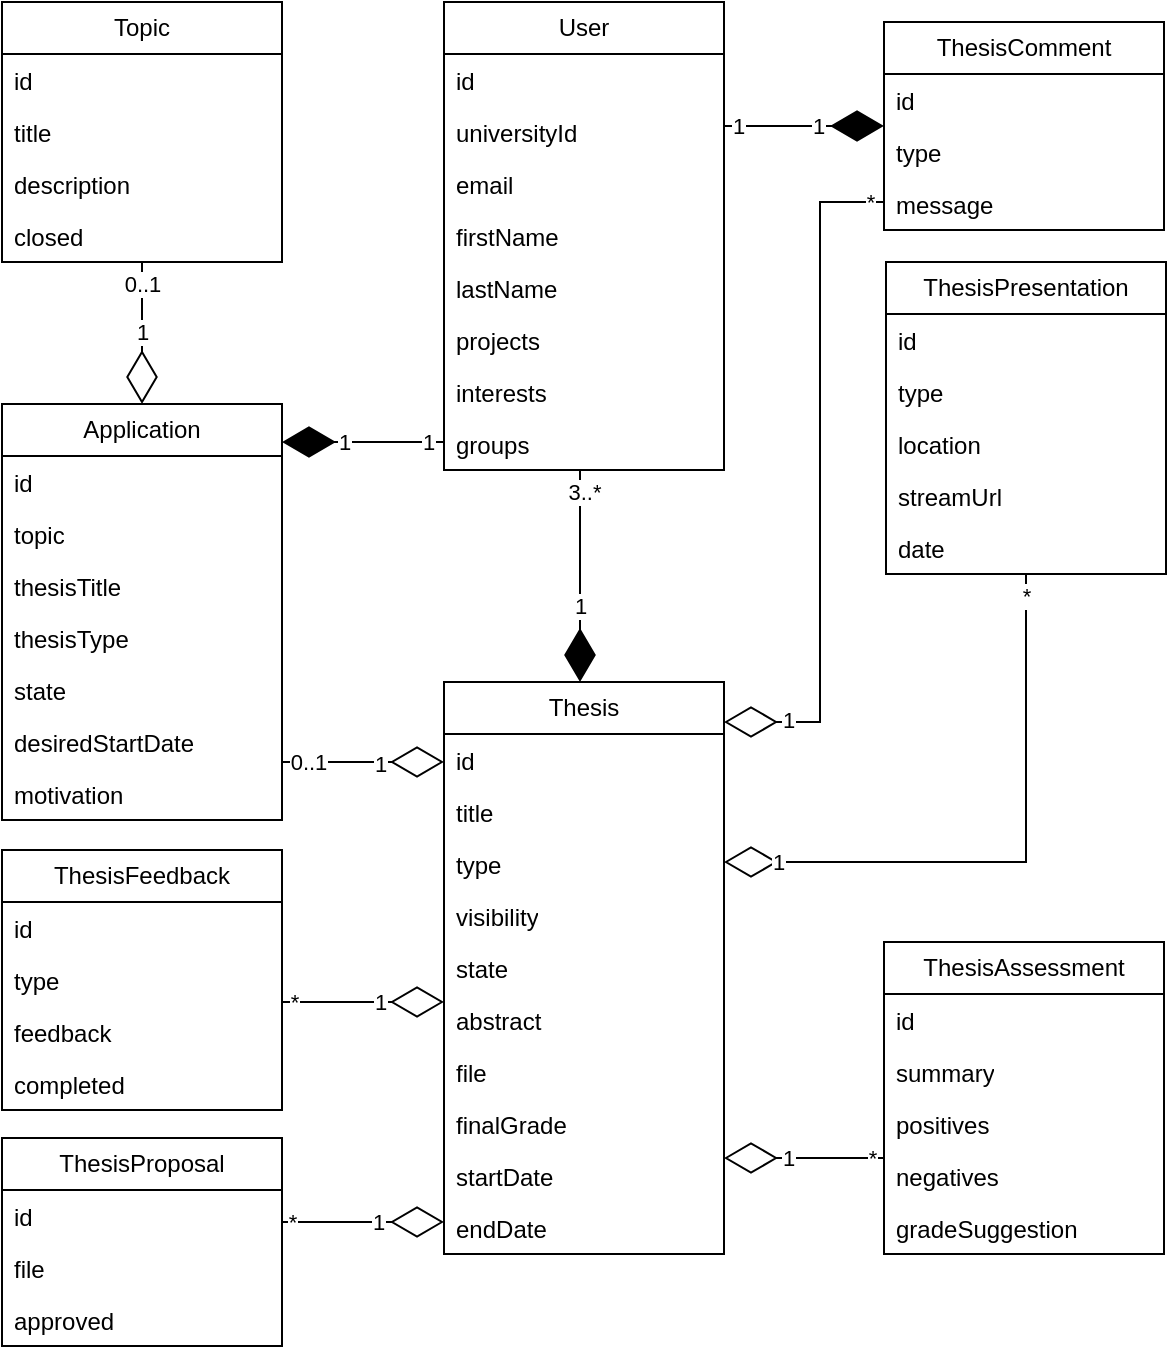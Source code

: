 <mxfile version="24.7.17">
  <diagram name="Page-1" id="Ormo84W_c2IyfqfIDuit">
    <mxGraphModel dx="1956" dy="2072" grid="1" gridSize="10" guides="1" tooltips="1" connect="1" arrows="1" fold="1" page="1" pageScale="1" pageWidth="827" pageHeight="1169" math="0" shadow="0">
      <root>
        <mxCell id="0" />
        <mxCell id="1" parent="0" />
        <mxCell id="oH70vvtLdWhHZ5SHcvYB-1" value="Application" style="swimlane;fontStyle=0;childLayout=stackLayout;horizontal=1;startSize=26;fillColor=none;horizontalStack=0;resizeParent=1;resizeParentMax=0;resizeLast=0;collapsible=1;marginBottom=0;whiteSpace=wrap;html=1;" parent="1" vertex="1">
          <mxGeometry x="99" y="-289" width="140" height="208" as="geometry" />
        </mxCell>
        <mxCell id="oH70vvtLdWhHZ5SHcvYB-2" value="id" style="text;strokeColor=none;fillColor=none;align=left;verticalAlign=top;spacingLeft=4;spacingRight=4;overflow=hidden;rotatable=0;points=[[0,0.5],[1,0.5]];portConstraint=eastwest;whiteSpace=wrap;html=1;" parent="oH70vvtLdWhHZ5SHcvYB-1" vertex="1">
          <mxGeometry y="26" width="140" height="26" as="geometry" />
        </mxCell>
        <mxCell id="oH70vvtLdWhHZ5SHcvYB-4" value="topic" style="text;strokeColor=none;fillColor=none;align=left;verticalAlign=top;spacingLeft=4;spacingRight=4;overflow=hidden;rotatable=0;points=[[0,0.5],[1,0.5]];portConstraint=eastwest;whiteSpace=wrap;html=1;" parent="oH70vvtLdWhHZ5SHcvYB-1" vertex="1">
          <mxGeometry y="52" width="140" height="26" as="geometry" />
        </mxCell>
        <mxCell id="oH70vvtLdWhHZ5SHcvYB-37" value="thesisTitle" style="text;strokeColor=none;fillColor=none;align=left;verticalAlign=top;spacingLeft=4;spacingRight=4;overflow=hidden;rotatable=0;points=[[0,0.5],[1,0.5]];portConstraint=eastwest;whiteSpace=wrap;html=1;" parent="oH70vvtLdWhHZ5SHcvYB-1" vertex="1">
          <mxGeometry y="78" width="140" height="26" as="geometry" />
        </mxCell>
        <mxCell id="oH70vvtLdWhHZ5SHcvYB-39" value="thesisType" style="text;strokeColor=none;fillColor=none;align=left;verticalAlign=top;spacingLeft=4;spacingRight=4;overflow=hidden;rotatable=0;points=[[0,0.5],[1,0.5]];portConstraint=eastwest;whiteSpace=wrap;html=1;" parent="oH70vvtLdWhHZ5SHcvYB-1" vertex="1">
          <mxGeometry y="104" width="140" height="26" as="geometry" />
        </mxCell>
        <mxCell id="oH70vvtLdWhHZ5SHcvYB-38" value="state" style="text;strokeColor=none;fillColor=none;align=left;verticalAlign=top;spacingLeft=4;spacingRight=4;overflow=hidden;rotatable=0;points=[[0,0.5],[1,0.5]];portConstraint=eastwest;whiteSpace=wrap;html=1;" parent="oH70vvtLdWhHZ5SHcvYB-1" vertex="1">
          <mxGeometry y="130" width="140" height="26" as="geometry" />
        </mxCell>
        <mxCell id="oH70vvtLdWhHZ5SHcvYB-40" value="desiredStartDate" style="text;strokeColor=none;fillColor=none;align=left;verticalAlign=top;spacingLeft=4;spacingRight=4;overflow=hidden;rotatable=0;points=[[0,0.5],[1,0.5]];portConstraint=eastwest;whiteSpace=wrap;html=1;" parent="oH70vvtLdWhHZ5SHcvYB-1" vertex="1">
          <mxGeometry y="156" width="140" height="26" as="geometry" />
        </mxCell>
        <mxCell id="oH70vvtLdWhHZ5SHcvYB-44" value="motivation" style="text;strokeColor=none;fillColor=none;align=left;verticalAlign=top;spacingLeft=4;spacingRight=4;overflow=hidden;rotatable=0;points=[[0,0.5],[1,0.5]];portConstraint=eastwest;whiteSpace=wrap;html=1;" parent="oH70vvtLdWhHZ5SHcvYB-1" vertex="1">
          <mxGeometry y="182" width="140" height="26" as="geometry" />
        </mxCell>
        <mxCell id="oH70vvtLdWhHZ5SHcvYB-5" value="Thesis" style="swimlane;fontStyle=0;childLayout=stackLayout;horizontal=1;startSize=26;fillColor=none;horizontalStack=0;resizeParent=1;resizeParentMax=0;resizeLast=0;collapsible=1;marginBottom=0;whiteSpace=wrap;html=1;" parent="1" vertex="1">
          <mxGeometry x="320" y="-150" width="140" height="286" as="geometry" />
        </mxCell>
        <mxCell id="oH70vvtLdWhHZ5SHcvYB-6" value="id" style="text;strokeColor=none;fillColor=none;align=left;verticalAlign=top;spacingLeft=4;spacingRight=4;overflow=hidden;rotatable=0;points=[[0,0.5],[1,0.5]];portConstraint=eastwest;whiteSpace=wrap;html=1;" parent="oH70vvtLdWhHZ5SHcvYB-5" vertex="1">
          <mxGeometry y="26" width="140" height="26" as="geometry" />
        </mxCell>
        <mxCell id="oH70vvtLdWhHZ5SHcvYB-7" value="title" style="text;strokeColor=none;fillColor=none;align=left;verticalAlign=top;spacingLeft=4;spacingRight=4;overflow=hidden;rotatable=0;points=[[0,0.5],[1,0.5]];portConstraint=eastwest;whiteSpace=wrap;html=1;" parent="oH70vvtLdWhHZ5SHcvYB-5" vertex="1">
          <mxGeometry y="52" width="140" height="26" as="geometry" />
        </mxCell>
        <mxCell id="oH70vvtLdWhHZ5SHcvYB-8" value="type" style="text;strokeColor=none;fillColor=none;align=left;verticalAlign=top;spacingLeft=4;spacingRight=4;overflow=hidden;rotatable=0;points=[[0,0.5],[1,0.5]];portConstraint=eastwest;whiteSpace=wrap;html=1;" parent="oH70vvtLdWhHZ5SHcvYB-5" vertex="1">
          <mxGeometry y="78" width="140" height="26" as="geometry" />
        </mxCell>
        <mxCell id="4Uzha-gPuym-xTXu1-VK-2" value="visibility" style="text;strokeColor=none;fillColor=none;align=left;verticalAlign=top;spacingLeft=4;spacingRight=4;overflow=hidden;rotatable=0;points=[[0,0.5],[1,0.5]];portConstraint=eastwest;whiteSpace=wrap;html=1;" vertex="1" parent="oH70vvtLdWhHZ5SHcvYB-5">
          <mxGeometry y="104" width="140" height="26" as="geometry" />
        </mxCell>
        <mxCell id="oH70vvtLdWhHZ5SHcvYB-41" value="state" style="text;strokeColor=none;fillColor=none;align=left;verticalAlign=top;spacingLeft=4;spacingRight=4;overflow=hidden;rotatable=0;points=[[0,0.5],[1,0.5]];portConstraint=eastwest;whiteSpace=wrap;html=1;" parent="oH70vvtLdWhHZ5SHcvYB-5" vertex="1">
          <mxGeometry y="130" width="140" height="26" as="geometry" />
        </mxCell>
        <mxCell id="oH70vvtLdWhHZ5SHcvYB-42" value="abstract" style="text;strokeColor=none;fillColor=none;align=left;verticalAlign=top;spacingLeft=4;spacingRight=4;overflow=hidden;rotatable=0;points=[[0,0.5],[1,0.5]];portConstraint=eastwest;whiteSpace=wrap;html=1;" parent="oH70vvtLdWhHZ5SHcvYB-5" vertex="1">
          <mxGeometry y="156" width="140" height="26" as="geometry" />
        </mxCell>
        <mxCell id="4Uzha-gPuym-xTXu1-VK-3" value="file" style="text;strokeColor=none;fillColor=none;align=left;verticalAlign=top;spacingLeft=4;spacingRight=4;overflow=hidden;rotatable=0;points=[[0,0.5],[1,0.5]];portConstraint=eastwest;whiteSpace=wrap;html=1;" vertex="1" parent="oH70vvtLdWhHZ5SHcvYB-5">
          <mxGeometry y="182" width="140" height="26" as="geometry" />
        </mxCell>
        <mxCell id="oH70vvtLdWhHZ5SHcvYB-45" value="finalGrade" style="text;strokeColor=none;fillColor=none;align=left;verticalAlign=top;spacingLeft=4;spacingRight=4;overflow=hidden;rotatable=0;points=[[0,0.5],[1,0.5]];portConstraint=eastwest;whiteSpace=wrap;html=1;" parent="oH70vvtLdWhHZ5SHcvYB-5" vertex="1">
          <mxGeometry y="208" width="140" height="26" as="geometry" />
        </mxCell>
        <mxCell id="oH70vvtLdWhHZ5SHcvYB-46" value="startDate" style="text;strokeColor=none;fillColor=none;align=left;verticalAlign=top;spacingLeft=4;spacingRight=4;overflow=hidden;rotatable=0;points=[[0,0.5],[1,0.5]];portConstraint=eastwest;whiteSpace=wrap;html=1;" parent="oH70vvtLdWhHZ5SHcvYB-5" vertex="1">
          <mxGeometry y="234" width="140" height="26" as="geometry" />
        </mxCell>
        <mxCell id="oH70vvtLdWhHZ5SHcvYB-47" value="endDate" style="text;strokeColor=none;fillColor=none;align=left;verticalAlign=top;spacingLeft=4;spacingRight=4;overflow=hidden;rotatable=0;points=[[0,0.5],[1,0.5]];portConstraint=eastwest;whiteSpace=wrap;html=1;" parent="oH70vvtLdWhHZ5SHcvYB-5" vertex="1">
          <mxGeometry y="260" width="140" height="26" as="geometry" />
        </mxCell>
        <mxCell id="oH70vvtLdWhHZ5SHcvYB-9" value="ThesisAssessment" style="swimlane;fontStyle=0;childLayout=stackLayout;horizontal=1;startSize=26;fillColor=none;horizontalStack=0;resizeParent=1;resizeParentMax=0;resizeLast=0;collapsible=1;marginBottom=0;whiteSpace=wrap;html=1;" parent="1" vertex="1">
          <mxGeometry x="540" y="-20" width="140" height="156" as="geometry" />
        </mxCell>
        <mxCell id="oH70vvtLdWhHZ5SHcvYB-10" value="id" style="text;strokeColor=none;fillColor=none;align=left;verticalAlign=top;spacingLeft=4;spacingRight=4;overflow=hidden;rotatable=0;points=[[0,0.5],[1,0.5]];portConstraint=eastwest;whiteSpace=wrap;html=1;" parent="oH70vvtLdWhHZ5SHcvYB-9" vertex="1">
          <mxGeometry y="26" width="140" height="26" as="geometry" />
        </mxCell>
        <mxCell id="oH70vvtLdWhHZ5SHcvYB-11" value="summary" style="text;strokeColor=none;fillColor=none;align=left;verticalAlign=top;spacingLeft=4;spacingRight=4;overflow=hidden;rotatable=0;points=[[0,0.5],[1,0.5]];portConstraint=eastwest;whiteSpace=wrap;html=1;" parent="oH70vvtLdWhHZ5SHcvYB-9" vertex="1">
          <mxGeometry y="52" width="140" height="26" as="geometry" />
        </mxCell>
        <mxCell id="oH70vvtLdWhHZ5SHcvYB-12" value="positives" style="text;strokeColor=none;fillColor=none;align=left;verticalAlign=top;spacingLeft=4;spacingRight=4;overflow=hidden;rotatable=0;points=[[0,0.5],[1,0.5]];portConstraint=eastwest;whiteSpace=wrap;html=1;" parent="oH70vvtLdWhHZ5SHcvYB-9" vertex="1">
          <mxGeometry y="78" width="140" height="26" as="geometry" />
        </mxCell>
        <mxCell id="oH70vvtLdWhHZ5SHcvYB-56" value="negatives" style="text;strokeColor=none;fillColor=none;align=left;verticalAlign=top;spacingLeft=4;spacingRight=4;overflow=hidden;rotatable=0;points=[[0,0.5],[1,0.5]];portConstraint=eastwest;whiteSpace=wrap;html=1;" parent="oH70vvtLdWhHZ5SHcvYB-9" vertex="1">
          <mxGeometry y="104" width="140" height="26" as="geometry" />
        </mxCell>
        <mxCell id="oH70vvtLdWhHZ5SHcvYB-57" value="gradeSuggestion" style="text;strokeColor=none;fillColor=none;align=left;verticalAlign=top;spacingLeft=4;spacingRight=4;overflow=hidden;rotatable=0;points=[[0,0.5],[1,0.5]];portConstraint=eastwest;whiteSpace=wrap;html=1;" parent="oH70vvtLdWhHZ5SHcvYB-9" vertex="1">
          <mxGeometry y="130" width="140" height="26" as="geometry" />
        </mxCell>
        <mxCell id="oH70vvtLdWhHZ5SHcvYB-13" value="ThesisComment" style="swimlane;fontStyle=0;childLayout=stackLayout;horizontal=1;startSize=26;fillColor=none;horizontalStack=0;resizeParent=1;resizeParentMax=0;resizeLast=0;collapsible=1;marginBottom=0;whiteSpace=wrap;html=1;" parent="1" vertex="1">
          <mxGeometry x="540" y="-480" width="140" height="104" as="geometry" />
        </mxCell>
        <mxCell id="oH70vvtLdWhHZ5SHcvYB-14" value="id" style="text;strokeColor=none;fillColor=none;align=left;verticalAlign=top;spacingLeft=4;spacingRight=4;overflow=hidden;rotatable=0;points=[[0,0.5],[1,0.5]];portConstraint=eastwest;whiteSpace=wrap;html=1;" parent="oH70vvtLdWhHZ5SHcvYB-13" vertex="1">
          <mxGeometry y="26" width="140" height="26" as="geometry" />
        </mxCell>
        <mxCell id="oH70vvtLdWhHZ5SHcvYB-15" value="type" style="text;strokeColor=none;fillColor=none;align=left;verticalAlign=top;spacingLeft=4;spacingRight=4;overflow=hidden;rotatable=0;points=[[0,0.5],[1,0.5]];portConstraint=eastwest;whiteSpace=wrap;html=1;" parent="oH70vvtLdWhHZ5SHcvYB-13" vertex="1">
          <mxGeometry y="52" width="140" height="26" as="geometry" />
        </mxCell>
        <mxCell id="oH70vvtLdWhHZ5SHcvYB-16" value="message" style="text;strokeColor=none;fillColor=none;align=left;verticalAlign=top;spacingLeft=4;spacingRight=4;overflow=hidden;rotatable=0;points=[[0,0.5],[1,0.5]];portConstraint=eastwest;whiteSpace=wrap;html=1;" parent="oH70vvtLdWhHZ5SHcvYB-13" vertex="1">
          <mxGeometry y="78" width="140" height="26" as="geometry" />
        </mxCell>
        <mxCell id="oH70vvtLdWhHZ5SHcvYB-17" value="ThesisFeedback" style="swimlane;fontStyle=0;childLayout=stackLayout;horizontal=1;startSize=26;fillColor=none;horizontalStack=0;resizeParent=1;resizeParentMax=0;resizeLast=0;collapsible=1;marginBottom=0;whiteSpace=wrap;html=1;" parent="1" vertex="1">
          <mxGeometry x="99" y="-66" width="140" height="130" as="geometry" />
        </mxCell>
        <mxCell id="oH70vvtLdWhHZ5SHcvYB-18" value="id" style="text;strokeColor=none;fillColor=none;align=left;verticalAlign=top;spacingLeft=4;spacingRight=4;overflow=hidden;rotatable=0;points=[[0,0.5],[1,0.5]];portConstraint=eastwest;whiteSpace=wrap;html=1;" parent="oH70vvtLdWhHZ5SHcvYB-17" vertex="1">
          <mxGeometry y="26" width="140" height="26" as="geometry" />
        </mxCell>
        <mxCell id="oH70vvtLdWhHZ5SHcvYB-19" value="type" style="text;strokeColor=none;fillColor=none;align=left;verticalAlign=top;spacingLeft=4;spacingRight=4;overflow=hidden;rotatable=0;points=[[0,0.5],[1,0.5]];portConstraint=eastwest;whiteSpace=wrap;html=1;" parent="oH70vvtLdWhHZ5SHcvYB-17" vertex="1">
          <mxGeometry y="52" width="140" height="26" as="geometry" />
        </mxCell>
        <mxCell id="oH70vvtLdWhHZ5SHcvYB-20" value="feedback" style="text;strokeColor=none;fillColor=none;align=left;verticalAlign=top;spacingLeft=4;spacingRight=4;overflow=hidden;rotatable=0;points=[[0,0.5],[1,0.5]];portConstraint=eastwest;whiteSpace=wrap;html=1;" parent="oH70vvtLdWhHZ5SHcvYB-17" vertex="1">
          <mxGeometry y="78" width="140" height="26" as="geometry" />
        </mxCell>
        <mxCell id="oH70vvtLdWhHZ5SHcvYB-54" value="completed" style="text;strokeColor=none;fillColor=none;align=left;verticalAlign=top;spacingLeft=4;spacingRight=4;overflow=hidden;rotatable=0;points=[[0,0.5],[1,0.5]];portConstraint=eastwest;whiteSpace=wrap;html=1;" parent="oH70vvtLdWhHZ5SHcvYB-17" vertex="1">
          <mxGeometry y="104" width="140" height="26" as="geometry" />
        </mxCell>
        <mxCell id="oH70vvtLdWhHZ5SHcvYB-21" value="User" style="swimlane;fontStyle=0;childLayout=stackLayout;horizontal=1;startSize=26;fillColor=none;horizontalStack=0;resizeParent=1;resizeParentMax=0;resizeLast=0;collapsible=1;marginBottom=0;whiteSpace=wrap;html=1;" parent="1" vertex="1">
          <mxGeometry x="320" y="-490" width="140" height="234" as="geometry" />
        </mxCell>
        <mxCell id="oH70vvtLdWhHZ5SHcvYB-22" value="id" style="text;strokeColor=none;fillColor=none;align=left;verticalAlign=top;spacingLeft=4;spacingRight=4;overflow=hidden;rotatable=0;points=[[0,0.5],[1,0.5]];portConstraint=eastwest;whiteSpace=wrap;html=1;" parent="oH70vvtLdWhHZ5SHcvYB-21" vertex="1">
          <mxGeometry y="26" width="140" height="26" as="geometry" />
        </mxCell>
        <mxCell id="oH70vvtLdWhHZ5SHcvYB-23" value="universityId" style="text;strokeColor=none;fillColor=none;align=left;verticalAlign=top;spacingLeft=4;spacingRight=4;overflow=hidden;rotatable=0;points=[[0,0.5],[1,0.5]];portConstraint=eastwest;whiteSpace=wrap;html=1;" parent="oH70vvtLdWhHZ5SHcvYB-21" vertex="1">
          <mxGeometry y="52" width="140" height="26" as="geometry" />
        </mxCell>
        <mxCell id="oH70vvtLdWhHZ5SHcvYB-66" value="email" style="text;strokeColor=none;fillColor=none;align=left;verticalAlign=top;spacingLeft=4;spacingRight=4;overflow=hidden;rotatable=0;points=[[0,0.5],[1,0.5]];portConstraint=eastwest;whiteSpace=wrap;html=1;" parent="oH70vvtLdWhHZ5SHcvYB-21" vertex="1">
          <mxGeometry y="78" width="140" height="26" as="geometry" />
        </mxCell>
        <mxCell id="oH70vvtLdWhHZ5SHcvYB-64" value="firstName" style="text;strokeColor=none;fillColor=none;align=left;verticalAlign=top;spacingLeft=4;spacingRight=4;overflow=hidden;rotatable=0;points=[[0,0.5],[1,0.5]];portConstraint=eastwest;whiteSpace=wrap;html=1;" parent="oH70vvtLdWhHZ5SHcvYB-21" vertex="1">
          <mxGeometry y="104" width="140" height="26" as="geometry" />
        </mxCell>
        <mxCell id="oH70vvtLdWhHZ5SHcvYB-65" value="lastName" style="text;strokeColor=none;fillColor=none;align=left;verticalAlign=top;spacingLeft=4;spacingRight=4;overflow=hidden;rotatable=0;points=[[0,0.5],[1,0.5]];portConstraint=eastwest;whiteSpace=wrap;html=1;" parent="oH70vvtLdWhHZ5SHcvYB-21" vertex="1">
          <mxGeometry y="130" width="140" height="26" as="geometry" />
        </mxCell>
        <mxCell id="oH70vvtLdWhHZ5SHcvYB-67" value="projects" style="text;strokeColor=none;fillColor=none;align=left;verticalAlign=top;spacingLeft=4;spacingRight=4;overflow=hidden;rotatable=0;points=[[0,0.5],[1,0.5]];portConstraint=eastwest;whiteSpace=wrap;html=1;" parent="oH70vvtLdWhHZ5SHcvYB-21" vertex="1">
          <mxGeometry y="156" width="140" height="26" as="geometry" />
        </mxCell>
        <mxCell id="oH70vvtLdWhHZ5SHcvYB-63" value="interests" style="text;strokeColor=none;fillColor=none;align=left;verticalAlign=top;spacingLeft=4;spacingRight=4;overflow=hidden;rotatable=0;points=[[0,0.5],[1,0.5]];portConstraint=eastwest;whiteSpace=wrap;html=1;" parent="oH70vvtLdWhHZ5SHcvYB-21" vertex="1">
          <mxGeometry y="182" width="140" height="26" as="geometry" />
        </mxCell>
        <mxCell id="oH70vvtLdWhHZ5SHcvYB-62" value="groups" style="text;strokeColor=none;fillColor=none;align=left;verticalAlign=top;spacingLeft=4;spacingRight=4;overflow=hidden;rotatable=0;points=[[0,0.5],[1,0.5]];portConstraint=eastwest;whiteSpace=wrap;html=1;" parent="oH70vvtLdWhHZ5SHcvYB-21" vertex="1">
          <mxGeometry y="208" width="140" height="26" as="geometry" />
        </mxCell>
        <mxCell id="oH70vvtLdWhHZ5SHcvYB-25" value="ThesisPresentation" style="swimlane;fontStyle=0;childLayout=stackLayout;horizontal=1;startSize=26;fillColor=none;horizontalStack=0;resizeParent=1;resizeParentMax=0;resizeLast=0;collapsible=1;marginBottom=0;whiteSpace=wrap;html=1;" parent="1" vertex="1">
          <mxGeometry x="541" y="-360" width="140" height="156" as="geometry" />
        </mxCell>
        <mxCell id="oH70vvtLdWhHZ5SHcvYB-26" value="id" style="text;strokeColor=none;fillColor=none;align=left;verticalAlign=top;spacingLeft=4;spacingRight=4;overflow=hidden;rotatable=0;points=[[0,0.5],[1,0.5]];portConstraint=eastwest;whiteSpace=wrap;html=1;" parent="oH70vvtLdWhHZ5SHcvYB-25" vertex="1">
          <mxGeometry y="26" width="140" height="26" as="geometry" />
        </mxCell>
        <mxCell id="oH70vvtLdWhHZ5SHcvYB-27" value="type" style="text;strokeColor=none;fillColor=none;align=left;verticalAlign=top;spacingLeft=4;spacingRight=4;overflow=hidden;rotatable=0;points=[[0,0.5],[1,0.5]];portConstraint=eastwest;whiteSpace=wrap;html=1;" parent="oH70vvtLdWhHZ5SHcvYB-25" vertex="1">
          <mxGeometry y="52" width="140" height="26" as="geometry" />
        </mxCell>
        <mxCell id="oH70vvtLdWhHZ5SHcvYB-58" value="location" style="text;strokeColor=none;fillColor=none;align=left;verticalAlign=top;spacingLeft=4;spacingRight=4;overflow=hidden;rotatable=0;points=[[0,0.5],[1,0.5]];portConstraint=eastwest;whiteSpace=wrap;html=1;" parent="oH70vvtLdWhHZ5SHcvYB-25" vertex="1">
          <mxGeometry y="78" width="140" height="26" as="geometry" />
        </mxCell>
        <mxCell id="oH70vvtLdWhHZ5SHcvYB-59" value="streamUrl" style="text;strokeColor=none;fillColor=none;align=left;verticalAlign=top;spacingLeft=4;spacingRight=4;overflow=hidden;rotatable=0;points=[[0,0.5],[1,0.5]];portConstraint=eastwest;whiteSpace=wrap;html=1;" parent="oH70vvtLdWhHZ5SHcvYB-25" vertex="1">
          <mxGeometry y="104" width="140" height="26" as="geometry" />
        </mxCell>
        <mxCell id="oH70vvtLdWhHZ5SHcvYB-60" value="date" style="text;strokeColor=none;fillColor=none;align=left;verticalAlign=top;spacingLeft=4;spacingRight=4;overflow=hidden;rotatable=0;points=[[0,0.5],[1,0.5]];portConstraint=eastwest;whiteSpace=wrap;html=1;" parent="oH70vvtLdWhHZ5SHcvYB-25" vertex="1">
          <mxGeometry y="130" width="140" height="26" as="geometry" />
        </mxCell>
        <mxCell id="oH70vvtLdWhHZ5SHcvYB-29" value="ThesisProposal" style="swimlane;fontStyle=0;childLayout=stackLayout;horizontal=1;startSize=26;fillColor=none;horizontalStack=0;resizeParent=1;resizeParentMax=0;resizeLast=0;collapsible=1;marginBottom=0;whiteSpace=wrap;html=1;" parent="1" vertex="1">
          <mxGeometry x="99" y="78" width="140" height="104" as="geometry" />
        </mxCell>
        <mxCell id="oH70vvtLdWhHZ5SHcvYB-30" value="id" style="text;strokeColor=none;fillColor=none;align=left;verticalAlign=top;spacingLeft=4;spacingRight=4;overflow=hidden;rotatable=0;points=[[0,0.5],[1,0.5]];portConstraint=eastwest;whiteSpace=wrap;html=1;" parent="oH70vvtLdWhHZ5SHcvYB-29" vertex="1">
          <mxGeometry y="26" width="140" height="26" as="geometry" />
        </mxCell>
        <mxCell id="oH70vvtLdWhHZ5SHcvYB-31" value="file" style="text;strokeColor=none;fillColor=none;align=left;verticalAlign=top;spacingLeft=4;spacingRight=4;overflow=hidden;rotatable=0;points=[[0,0.5],[1,0.5]];portConstraint=eastwest;whiteSpace=wrap;html=1;" parent="oH70vvtLdWhHZ5SHcvYB-29" vertex="1">
          <mxGeometry y="52" width="140" height="26" as="geometry" />
        </mxCell>
        <mxCell id="oH70vvtLdWhHZ5SHcvYB-32" value="approved" style="text;strokeColor=none;fillColor=none;align=left;verticalAlign=top;spacingLeft=4;spacingRight=4;overflow=hidden;rotatable=0;points=[[0,0.5],[1,0.5]];portConstraint=eastwest;whiteSpace=wrap;html=1;" parent="oH70vvtLdWhHZ5SHcvYB-29" vertex="1">
          <mxGeometry y="78" width="140" height="26" as="geometry" />
        </mxCell>
        <mxCell id="oH70vvtLdWhHZ5SHcvYB-33" value="Topic" style="swimlane;fontStyle=0;childLayout=stackLayout;horizontal=1;startSize=26;fillColor=none;horizontalStack=0;resizeParent=1;resizeParentMax=0;resizeLast=0;collapsible=1;marginBottom=0;whiteSpace=wrap;html=1;" parent="1" vertex="1">
          <mxGeometry x="99" y="-490" width="140" height="130" as="geometry" />
        </mxCell>
        <mxCell id="oH70vvtLdWhHZ5SHcvYB-34" value="id" style="text;strokeColor=none;fillColor=none;align=left;verticalAlign=top;spacingLeft=4;spacingRight=4;overflow=hidden;rotatable=0;points=[[0,0.5],[1,0.5]];portConstraint=eastwest;whiteSpace=wrap;html=1;" parent="oH70vvtLdWhHZ5SHcvYB-33" vertex="1">
          <mxGeometry y="26" width="140" height="26" as="geometry" />
        </mxCell>
        <mxCell id="oH70vvtLdWhHZ5SHcvYB-35" value="title" style="text;strokeColor=none;fillColor=none;align=left;verticalAlign=top;spacingLeft=4;spacingRight=4;overflow=hidden;rotatable=0;points=[[0,0.5],[1,0.5]];portConstraint=eastwest;whiteSpace=wrap;html=1;" parent="oH70vvtLdWhHZ5SHcvYB-33" vertex="1">
          <mxGeometry y="52" width="140" height="26" as="geometry" />
        </mxCell>
        <mxCell id="oH70vvtLdWhHZ5SHcvYB-36" value="description" style="text;strokeColor=none;fillColor=none;align=left;verticalAlign=top;spacingLeft=4;spacingRight=4;overflow=hidden;rotatable=0;points=[[0,0.5],[1,0.5]];portConstraint=eastwest;whiteSpace=wrap;html=1;" parent="oH70vvtLdWhHZ5SHcvYB-33" vertex="1">
          <mxGeometry y="78" width="140" height="26" as="geometry" />
        </mxCell>
        <mxCell id="oH70vvtLdWhHZ5SHcvYB-53" value="closed" style="text;strokeColor=none;fillColor=none;align=left;verticalAlign=top;spacingLeft=4;spacingRight=4;overflow=hidden;rotatable=0;points=[[0,0.5],[1,0.5]];portConstraint=eastwest;whiteSpace=wrap;html=1;" parent="oH70vvtLdWhHZ5SHcvYB-33" vertex="1">
          <mxGeometry y="104" width="140" height="26" as="geometry" />
        </mxCell>
        <mxCell id="oH70vvtLdWhHZ5SHcvYB-69" value="" style="endArrow=diamondThin;endFill=1;endSize=24;html=1;rounded=0;edgeStyle=orthogonalEdgeStyle;" parent="1" source="oH70vvtLdWhHZ5SHcvYB-21" target="oH70vvtLdWhHZ5SHcvYB-13" edge="1">
          <mxGeometry width="160" relative="1" as="geometry">
            <mxPoint x="508" y="-530" as="sourcePoint" />
            <mxPoint x="548" y="-420" as="targetPoint" />
            <Array as="points">
              <mxPoint x="478" y="-428" />
              <mxPoint x="478" y="-428" />
            </Array>
          </mxGeometry>
        </mxCell>
        <mxCell id="oH70vvtLdWhHZ5SHcvYB-97" value="1" style="edgeLabel;html=1;align=center;verticalAlign=middle;resizable=0;points=[];" parent="oH70vvtLdWhHZ5SHcvYB-69" vertex="1" connectable="0">
          <mxGeometry x="0.256" relative="1" as="geometry">
            <mxPoint x="-3" as="offset" />
          </mxGeometry>
        </mxCell>
        <mxCell id="oH70vvtLdWhHZ5SHcvYB-98" value="1" style="edgeLabel;html=1;align=center;verticalAlign=middle;resizable=0;points=[];" parent="oH70vvtLdWhHZ5SHcvYB-69" vertex="1" connectable="0">
          <mxGeometry x="-0.772" relative="1" as="geometry">
            <mxPoint x="-2" as="offset" />
          </mxGeometry>
        </mxCell>
        <mxCell id="oH70vvtLdWhHZ5SHcvYB-70" value="" style="endArrow=diamondThin;endFill=1;endSize=24;html=1;rounded=0;edgeStyle=orthogonalEdgeStyle;" parent="1" source="oH70vvtLdWhHZ5SHcvYB-21" target="oH70vvtLdWhHZ5SHcvYB-1" edge="1">
          <mxGeometry width="160" relative="1" as="geometry">
            <mxPoint x="490" y="-230" as="sourcePoint" />
            <mxPoint x="235" y="-224" as="targetPoint" />
            <Array as="points">
              <mxPoint x="280" y="-270" />
              <mxPoint x="280" y="-270" />
            </Array>
          </mxGeometry>
        </mxCell>
        <mxCell id="oH70vvtLdWhHZ5SHcvYB-99" value="1" style="edgeLabel;html=1;align=center;verticalAlign=middle;resizable=0;points=[];" parent="oH70vvtLdWhHZ5SHcvYB-70" vertex="1" connectable="0">
          <mxGeometry x="-0.932" relative="1" as="geometry">
            <mxPoint x="-5" as="offset" />
          </mxGeometry>
        </mxCell>
        <mxCell id="oH70vvtLdWhHZ5SHcvYB-100" value="1" style="edgeLabel;html=1;align=center;verticalAlign=middle;resizable=0;points=[];" parent="oH70vvtLdWhHZ5SHcvYB-70" vertex="1" connectable="0">
          <mxGeometry x="0.684" relative="1" as="geometry">
            <mxPoint x="18" as="offset" />
          </mxGeometry>
        </mxCell>
        <mxCell id="oH70vvtLdWhHZ5SHcvYB-71" value="" style="endArrow=diamondThin;endFill=0;endSize=24;html=1;rounded=0;edgeStyle=orthogonalEdgeStyle;" parent="1" source="oH70vvtLdWhHZ5SHcvYB-33" target="oH70vvtLdWhHZ5SHcvYB-1" edge="1">
          <mxGeometry width="160" relative="1" as="geometry">
            <mxPoint x="-95" y="-180" as="sourcePoint" />
            <mxPoint x="65" y="-180" as="targetPoint" />
            <Array as="points" />
          </mxGeometry>
        </mxCell>
        <mxCell id="oH70vvtLdWhHZ5SHcvYB-101" value="1" style="edgeLabel;html=1;align=center;verticalAlign=middle;resizable=0;points=[];" parent="oH70vvtLdWhHZ5SHcvYB-71" vertex="1" connectable="0">
          <mxGeometry x="0.768" relative="1" as="geometry">
            <mxPoint y="-28" as="offset" />
          </mxGeometry>
        </mxCell>
        <mxCell id="oH70vvtLdWhHZ5SHcvYB-102" value="0..1" style="edgeLabel;html=1;align=center;verticalAlign=middle;resizable=0;points=[];" parent="oH70vvtLdWhHZ5SHcvYB-71" vertex="1" connectable="0">
          <mxGeometry x="-0.932" relative="1" as="geometry">
            <mxPoint y="8" as="offset" />
          </mxGeometry>
        </mxCell>
        <mxCell id="oH70vvtLdWhHZ5SHcvYB-72" value="" style="endArrow=diamondThin;endFill=0;endSize=24;html=1;rounded=0;edgeStyle=orthogonalEdgeStyle;" parent="1" source="oH70vvtLdWhHZ5SHcvYB-13" target="oH70vvtLdWhHZ5SHcvYB-5" edge="1">
          <mxGeometry width="160" relative="1" as="geometry">
            <mxPoint x="358" y="-220" as="sourcePoint" />
            <mxPoint x="458" y="103.0" as="targetPoint" />
            <Array as="points">
              <mxPoint x="508" y="-390" />
              <mxPoint x="508" y="-130" />
            </Array>
          </mxGeometry>
        </mxCell>
        <mxCell id="oH70vvtLdWhHZ5SHcvYB-93" value="1" style="edgeLabel;html=1;align=center;verticalAlign=middle;resizable=0;points=[];" parent="oH70vvtLdWhHZ5SHcvYB-72" vertex="1" connectable="0">
          <mxGeometry x="0.884" y="-1" relative="1" as="geometry">
            <mxPoint x="12" as="offset" />
          </mxGeometry>
        </mxCell>
        <mxCell id="oH70vvtLdWhHZ5SHcvYB-96" value="*" style="edgeLabel;html=1;align=center;verticalAlign=middle;resizable=0;points=[];" parent="oH70vvtLdWhHZ5SHcvYB-72" vertex="1" connectable="0">
          <mxGeometry x="-0.966" relative="1" as="geometry">
            <mxPoint x="-1" as="offset" />
          </mxGeometry>
        </mxCell>
        <mxCell id="oH70vvtLdWhHZ5SHcvYB-73" value="" style="endArrow=diamondThin;endFill=0;endSize=24;html=1;rounded=0;edgeStyle=orthogonalEdgeStyle;" parent="1" source="oH70vvtLdWhHZ5SHcvYB-29" target="oH70vvtLdWhHZ5SHcvYB-5" edge="1">
          <mxGeometry width="160" relative="1" as="geometry">
            <mxPoint x="727" y="60" as="sourcePoint" />
            <mxPoint x="467" y="129" as="targetPoint" />
            <Array as="points">
              <mxPoint x="280" y="120" />
              <mxPoint x="280" y="120" />
            </Array>
          </mxGeometry>
        </mxCell>
        <mxCell id="oH70vvtLdWhHZ5SHcvYB-92" value="1" style="edgeLabel;html=1;align=center;verticalAlign=middle;resizable=0;points=[];" parent="oH70vvtLdWhHZ5SHcvYB-73" vertex="1" connectable="0">
          <mxGeometry x="0.855" relative="1" as="geometry">
            <mxPoint x="-27" as="offset" />
          </mxGeometry>
        </mxCell>
        <mxCell id="oH70vvtLdWhHZ5SHcvYB-95" value="*" style="edgeLabel;html=1;align=center;verticalAlign=middle;resizable=0;points=[];" parent="oH70vvtLdWhHZ5SHcvYB-73" vertex="1" connectable="0">
          <mxGeometry x="-0.959" relative="1" as="geometry">
            <mxPoint x="3" as="offset" />
          </mxGeometry>
        </mxCell>
        <mxCell id="oH70vvtLdWhHZ5SHcvYB-74" value="" style="endArrow=diamondThin;endFill=0;endSize=24;html=1;rounded=0;edgeStyle=orthogonalEdgeStyle;" parent="1" source="oH70vvtLdWhHZ5SHcvYB-9" target="oH70vvtLdWhHZ5SHcvYB-5" edge="1">
          <mxGeometry width="160" relative="1" as="geometry">
            <mxPoint x="708" y="180" as="sourcePoint" />
            <mxPoint x="458" y="155" as="targetPoint" />
            <Array as="points">
              <mxPoint x="520" y="88" />
              <mxPoint x="520" y="88" />
            </Array>
          </mxGeometry>
        </mxCell>
        <mxCell id="oH70vvtLdWhHZ5SHcvYB-91" value="1" style="edgeLabel;html=1;align=center;verticalAlign=middle;resizable=0;points=[];" parent="oH70vvtLdWhHZ5SHcvYB-74" vertex="1" connectable="0">
          <mxGeometry x="0.772" relative="1" as="geometry">
            <mxPoint x="23" as="offset" />
          </mxGeometry>
        </mxCell>
        <mxCell id="oH70vvtLdWhHZ5SHcvYB-94" value="*" style="edgeLabel;html=1;align=center;verticalAlign=middle;resizable=0;points=[];" parent="oH70vvtLdWhHZ5SHcvYB-74" vertex="1" connectable="0">
          <mxGeometry x="-0.913" relative="1" as="geometry">
            <mxPoint x="-3" as="offset" />
          </mxGeometry>
        </mxCell>
        <mxCell id="oH70vvtLdWhHZ5SHcvYB-75" value="" style="endArrow=diamondThin;endFill=0;endSize=24;html=1;rounded=0;edgeStyle=orthogonalEdgeStyle;" parent="1" source="oH70vvtLdWhHZ5SHcvYB-25" target="oH70vvtLdWhHZ5SHcvYB-5" edge="1">
          <mxGeometry width="160" relative="1" as="geometry">
            <mxPoint x="38" y="260" as="sourcePoint" />
            <mxPoint x="318" y="181.0" as="targetPoint" />
            <Array as="points">
              <mxPoint x="611" y="-60" />
            </Array>
          </mxGeometry>
        </mxCell>
        <mxCell id="oH70vvtLdWhHZ5SHcvYB-86" value="1" style="edgeLabel;html=1;align=center;verticalAlign=middle;resizable=0;points=[];" parent="oH70vvtLdWhHZ5SHcvYB-75" vertex="1" connectable="0">
          <mxGeometry x="0.742" relative="1" as="geometry">
            <mxPoint x="-11" as="offset" />
          </mxGeometry>
        </mxCell>
        <mxCell id="oH70vvtLdWhHZ5SHcvYB-88" value="*" style="edgeLabel;html=1;align=center;verticalAlign=middle;resizable=0;points=[];" parent="oH70vvtLdWhHZ5SHcvYB-75" vertex="1" connectable="0">
          <mxGeometry x="-0.919" relative="1" as="geometry">
            <mxPoint y="-1" as="offset" />
          </mxGeometry>
        </mxCell>
        <mxCell id="oH70vvtLdWhHZ5SHcvYB-76" value="" style="endArrow=diamondThin;endFill=0;endSize=24;html=1;rounded=0;edgeStyle=orthogonalEdgeStyle;" parent="1" source="oH70vvtLdWhHZ5SHcvYB-17" target="oH70vvtLdWhHZ5SHcvYB-5" edge="1">
          <mxGeometry width="160" relative="1" as="geometry">
            <mxPoint x="130" y="240" as="sourcePoint" />
            <mxPoint x="360" y="207" as="targetPoint" />
            <Array as="points">
              <mxPoint x="280" y="10" />
              <mxPoint x="280" y="10" />
            </Array>
          </mxGeometry>
        </mxCell>
        <mxCell id="oH70vvtLdWhHZ5SHcvYB-89" value="*" style="edgeLabel;html=1;align=center;verticalAlign=middle;resizable=0;points=[];" parent="oH70vvtLdWhHZ5SHcvYB-76" vertex="1" connectable="0">
          <mxGeometry x="-0.855" relative="1" as="geometry">
            <mxPoint as="offset" />
          </mxGeometry>
        </mxCell>
        <mxCell id="oH70vvtLdWhHZ5SHcvYB-90" value="1" style="edgeLabel;html=1;align=center;verticalAlign=middle;resizable=0;points=[];" parent="oH70vvtLdWhHZ5SHcvYB-76" vertex="1" connectable="0">
          <mxGeometry x="0.618" relative="1" as="geometry">
            <mxPoint x="-17" as="offset" />
          </mxGeometry>
        </mxCell>
        <mxCell id="oH70vvtLdWhHZ5SHcvYB-79" value="" style="endArrow=diamondThin;endFill=1;endSize=24;html=1;rounded=0;edgeStyle=orthogonalEdgeStyle;" parent="1" target="oH70vvtLdWhHZ5SHcvYB-5" edge="1">
          <mxGeometry width="160" relative="1" as="geometry">
            <mxPoint x="388" y="-256" as="sourcePoint" />
            <mxPoint x="318" y="77" as="targetPoint" />
            <Array as="points">
              <mxPoint x="388" y="-190" />
              <mxPoint x="388" y="-190" />
            </Array>
          </mxGeometry>
        </mxCell>
        <mxCell id="oH70vvtLdWhHZ5SHcvYB-81" value="1" style="edgeLabel;html=1;align=center;verticalAlign=middle;resizable=0;points=[];" parent="oH70vvtLdWhHZ5SHcvYB-79" vertex="1" connectable="0">
          <mxGeometry x="0.864" y="-1" relative="1" as="geometry">
            <mxPoint x="1" y="-31" as="offset" />
          </mxGeometry>
        </mxCell>
        <mxCell id="oH70vvtLdWhHZ5SHcvYB-82" value="3..*" style="edgeLabel;html=1;align=center;verticalAlign=middle;resizable=0;points=[];" parent="oH70vvtLdWhHZ5SHcvYB-79" vertex="1" connectable="0">
          <mxGeometry x="-0.92" y="2" relative="1" as="geometry">
            <mxPoint y="7" as="offset" />
          </mxGeometry>
        </mxCell>
        <mxCell id="oH70vvtLdWhHZ5SHcvYB-80" value="" style="endArrow=diamondThin;endFill=0;endSize=24;html=1;rounded=0;edgeStyle=orthogonalEdgeStyle;" parent="1" source="oH70vvtLdWhHZ5SHcvYB-1" target="oH70vvtLdWhHZ5SHcvYB-5" edge="1">
          <mxGeometry width="160" relative="1" as="geometry">
            <mxPoint x="-140" y="70" as="sourcePoint" />
            <mxPoint x="360" y="-1.0" as="targetPoint" />
            <Array as="points">
              <mxPoint x="280" y="-110" />
              <mxPoint x="280" y="-110" />
            </Array>
          </mxGeometry>
        </mxCell>
        <mxCell id="oH70vvtLdWhHZ5SHcvYB-83" value="1" style="edgeLabel;html=1;align=center;verticalAlign=middle;resizable=0;points=[];" parent="oH70vvtLdWhHZ5SHcvYB-80" vertex="1" connectable="0">
          <mxGeometry x="0.762" y="-1" relative="1" as="geometry">
            <mxPoint x="-23" as="offset" />
          </mxGeometry>
        </mxCell>
        <mxCell id="oH70vvtLdWhHZ5SHcvYB-85" value="0..1" style="edgeLabel;html=1;align=center;verticalAlign=middle;resizable=0;points=[];" parent="oH70vvtLdWhHZ5SHcvYB-80" vertex="1" connectable="0">
          <mxGeometry x="-0.893" relative="1" as="geometry">
            <mxPoint x="8" as="offset" />
          </mxGeometry>
        </mxCell>
      </root>
    </mxGraphModel>
  </diagram>
</mxfile>
